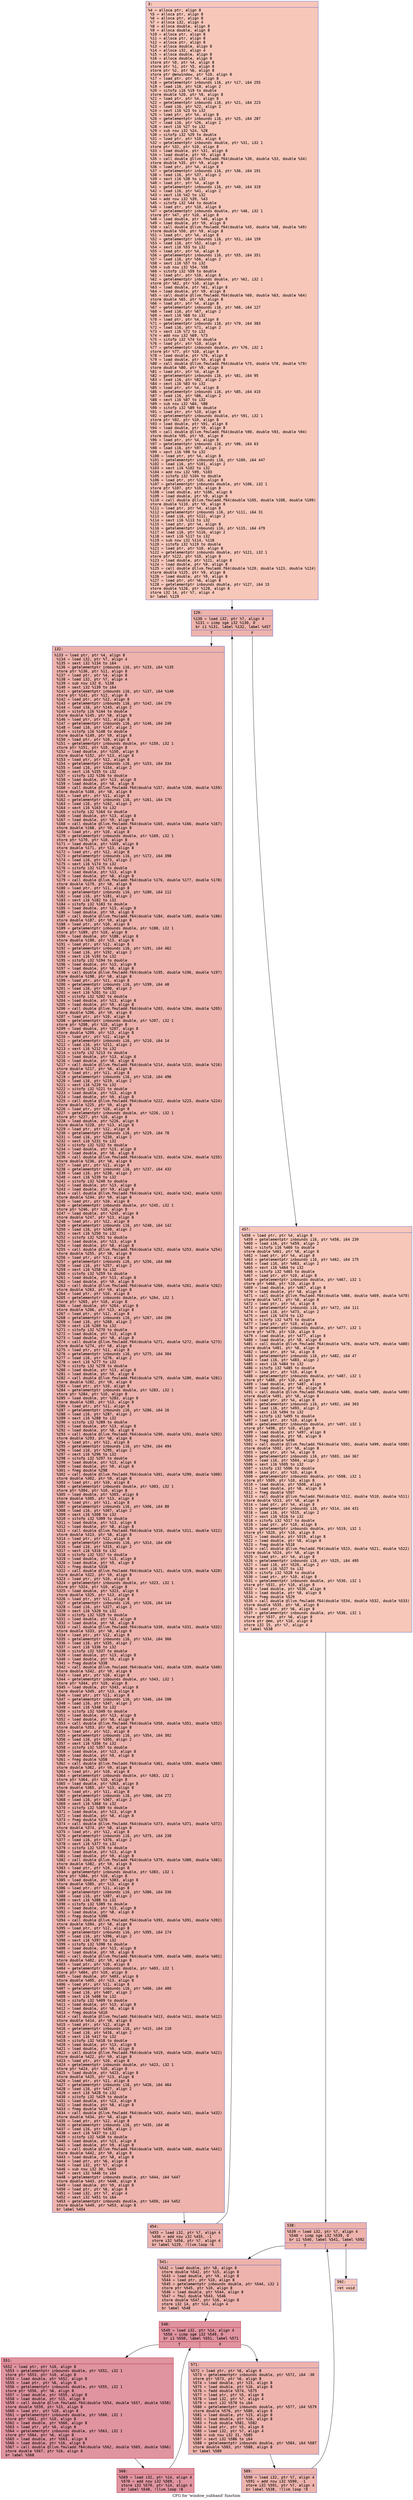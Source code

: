 digraph "CFG for 'window_subband' function" {
	label="CFG for 'window_subband' function";

	Node0x60000001d310 [shape=record,color="#3d50c3ff", style=filled, fillcolor="#ec7f6370" fontname="Courier",label="{3:\l|  %4 = alloca ptr, align 8\l  %5 = alloca ptr, align 8\l  %6 = alloca ptr, align 8\l  %7 = alloca i32, align 4\l  %8 = alloca double, align 8\l  %9 = alloca double, align 8\l  %10 = alloca ptr, align 8\l  %11 = alloca ptr, align 8\l  %12 = alloca ptr, align 8\l  %13 = alloca double, align 8\l  %14 = alloca i32, align 4\l  %15 = alloca double, align 8\l  %16 = alloca double, align 8\l  store ptr %0, ptr %4, align 8\l  store ptr %1, ptr %5, align 8\l  store ptr %2, ptr %6, align 8\l  store ptr @enwindow, ptr %10, align 8\l  %17 = load ptr, ptr %4, align 8\l  %18 = getelementptr inbounds i16, ptr %17, i64 255\l  %19 = load i16, ptr %18, align 2\l  %20 = sitofp i16 %19 to double\l  store double %20, ptr %9, align 8\l  %21 = load ptr, ptr %4, align 8\l  %22 = getelementptr inbounds i16, ptr %21, i64 223\l  %23 = load i16, ptr %22, align 2\l  %24 = sext i16 %23 to i32\l  %25 = load ptr, ptr %4, align 8\l  %26 = getelementptr inbounds i16, ptr %25, i64 287\l  %27 = load i16, ptr %26, align 2\l  %28 = sext i16 %27 to i32\l  %29 = sub nsw i32 %24, %28\l  %30 = sitofp i32 %29 to double\l  %31 = load ptr, ptr %10, align 8\l  %32 = getelementptr inbounds double, ptr %31, i32 1\l  store ptr %32, ptr %10, align 8\l  %33 = load double, ptr %31, align 8\l  %34 = load double, ptr %9, align 8\l  %35 = call double @llvm.fmuladd.f64(double %30, double %33, double %34)\l  store double %35, ptr %9, align 8\l  %36 = load ptr, ptr %4, align 8\l  %37 = getelementptr inbounds i16, ptr %36, i64 191\l  %38 = load i16, ptr %37, align 2\l  %39 = sext i16 %38 to i32\l  %40 = load ptr, ptr %4, align 8\l  %41 = getelementptr inbounds i16, ptr %40, i64 319\l  %42 = load i16, ptr %41, align 2\l  %43 = sext i16 %42 to i32\l  %44 = add nsw i32 %39, %43\l  %45 = sitofp i32 %44 to double\l  %46 = load ptr, ptr %10, align 8\l  %47 = getelementptr inbounds double, ptr %46, i32 1\l  store ptr %47, ptr %10, align 8\l  %48 = load double, ptr %46, align 8\l  %49 = load double, ptr %9, align 8\l  %50 = call double @llvm.fmuladd.f64(double %45, double %48, double %49)\l  store double %50, ptr %9, align 8\l  %51 = load ptr, ptr %4, align 8\l  %52 = getelementptr inbounds i16, ptr %51, i64 159\l  %53 = load i16, ptr %52, align 2\l  %54 = sext i16 %53 to i32\l  %55 = load ptr, ptr %4, align 8\l  %56 = getelementptr inbounds i16, ptr %55, i64 351\l  %57 = load i16, ptr %56, align 2\l  %58 = sext i16 %57 to i32\l  %59 = sub nsw i32 %54, %58\l  %60 = sitofp i32 %59 to double\l  %61 = load ptr, ptr %10, align 8\l  %62 = getelementptr inbounds double, ptr %61, i32 1\l  store ptr %62, ptr %10, align 8\l  %63 = load double, ptr %61, align 8\l  %64 = load double, ptr %9, align 8\l  %65 = call double @llvm.fmuladd.f64(double %60, double %63, double %64)\l  store double %65, ptr %9, align 8\l  %66 = load ptr, ptr %4, align 8\l  %67 = getelementptr inbounds i16, ptr %66, i64 127\l  %68 = load i16, ptr %67, align 2\l  %69 = sext i16 %68 to i32\l  %70 = load ptr, ptr %4, align 8\l  %71 = getelementptr inbounds i16, ptr %70, i64 383\l  %72 = load i16, ptr %71, align 2\l  %73 = sext i16 %72 to i32\l  %74 = add nsw i32 %69, %73\l  %75 = sitofp i32 %74 to double\l  %76 = load ptr, ptr %10, align 8\l  %77 = getelementptr inbounds double, ptr %76, i32 1\l  store ptr %77, ptr %10, align 8\l  %78 = load double, ptr %76, align 8\l  %79 = load double, ptr %9, align 8\l  %80 = call double @llvm.fmuladd.f64(double %75, double %78, double %79)\l  store double %80, ptr %9, align 8\l  %81 = load ptr, ptr %4, align 8\l  %82 = getelementptr inbounds i16, ptr %81, i64 95\l  %83 = load i16, ptr %82, align 2\l  %84 = sext i16 %83 to i32\l  %85 = load ptr, ptr %4, align 8\l  %86 = getelementptr inbounds i16, ptr %85, i64 415\l  %87 = load i16, ptr %86, align 2\l  %88 = sext i16 %87 to i32\l  %89 = sub nsw i32 %84, %88\l  %90 = sitofp i32 %89 to double\l  %91 = load ptr, ptr %10, align 8\l  %92 = getelementptr inbounds double, ptr %91, i32 1\l  store ptr %92, ptr %10, align 8\l  %93 = load double, ptr %91, align 8\l  %94 = load double, ptr %9, align 8\l  %95 = call double @llvm.fmuladd.f64(double %90, double %93, double %94)\l  store double %95, ptr %9, align 8\l  %96 = load ptr, ptr %4, align 8\l  %97 = getelementptr inbounds i16, ptr %96, i64 63\l  %98 = load i16, ptr %97, align 2\l  %99 = sext i16 %98 to i32\l  %100 = load ptr, ptr %4, align 8\l  %101 = getelementptr inbounds i16, ptr %100, i64 447\l  %102 = load i16, ptr %101, align 2\l  %103 = sext i16 %102 to i32\l  %104 = add nsw i32 %99, %103\l  %105 = sitofp i32 %104 to double\l  %106 = load ptr, ptr %10, align 8\l  %107 = getelementptr inbounds double, ptr %106, i32 1\l  store ptr %107, ptr %10, align 8\l  %108 = load double, ptr %106, align 8\l  %109 = load double, ptr %9, align 8\l  %110 = call double @llvm.fmuladd.f64(double %105, double %108, double %109)\l  store double %110, ptr %9, align 8\l  %111 = load ptr, ptr %4, align 8\l  %112 = getelementptr inbounds i16, ptr %111, i64 31\l  %113 = load i16, ptr %112, align 2\l  %114 = sext i16 %113 to i32\l  %115 = load ptr, ptr %4, align 8\l  %116 = getelementptr inbounds i16, ptr %115, i64 479\l  %117 = load i16, ptr %116, align 2\l  %118 = sext i16 %117 to i32\l  %119 = sub nsw i32 %114, %118\l  %120 = sitofp i32 %119 to double\l  %121 = load ptr, ptr %10, align 8\l  %122 = getelementptr inbounds double, ptr %121, i32 1\l  store ptr %122, ptr %10, align 8\l  %123 = load double, ptr %121, align 8\l  %124 = load double, ptr %9, align 8\l  %125 = call double @llvm.fmuladd.f64(double %120, double %123, double %124)\l  store double %125, ptr %9, align 8\l  %126 = load double, ptr %9, align 8\l  %127 = load ptr, ptr %6, align 8\l  %128 = getelementptr inbounds double, ptr %127, i64 15\l  store double %126, ptr %128, align 8\l  store i32 14, ptr %7, align 4\l  br label %129\l}"];
	Node0x60000001d310 -> Node0x60000001d360[tooltip="3 -> 129\nProbability 100.00%" ];
	Node0x60000001d360 [shape=record,color="#3d50c3ff", style=filled, fillcolor="#d6524470" fontname="Courier",label="{129:\l|  %130 = load i32, ptr %7, align 4\l  %131 = icmp sge i32 %130, 0\l  br i1 %131, label %132, label %457\l|{<s0>T|<s1>F}}"];
	Node0x60000001d360:s0 -> Node0x60000001d3b0[tooltip="129 -> 132\nProbability 96.88%" ];
	Node0x60000001d360:s1 -> Node0x60000001d450[tooltip="129 -> 457\nProbability 3.12%" ];
	Node0x60000001d3b0 [shape=record,color="#3d50c3ff", style=filled, fillcolor="#d6524470" fontname="Courier",label="{132:\l|  %133 = load ptr, ptr %4, align 8\l  %134 = load i32, ptr %7, align 4\l  %135 = sext i32 %134 to i64\l  %136 = getelementptr inbounds i16, ptr %133, i64 %135\l  store ptr %136, ptr %11, align 8\l  %137 = load ptr, ptr %4, align 8\l  %138 = load i32, ptr %7, align 4\l  %139 = sub nsw i32 0, %138\l  %140 = sext i32 %139 to i64\l  %141 = getelementptr inbounds i16, ptr %137, i64 %140\l  store ptr %141, ptr %12, align 8\l  %142 = load ptr, ptr %12, align 8\l  %143 = getelementptr inbounds i16, ptr %142, i64 270\l  %144 = load i16, ptr %143, align 2\l  %145 = sitofp i16 %144 to double\l  store double %145, ptr %8, align 8\l  %146 = load ptr, ptr %11, align 8\l  %147 = getelementptr inbounds i16, ptr %146, i64 240\l  %148 = load i16, ptr %147, align 2\l  %149 = sitofp i16 %148 to double\l  store double %149, ptr %9, align 8\l  %150 = load ptr, ptr %10, align 8\l  %151 = getelementptr inbounds double, ptr %150, i32 1\l  store ptr %151, ptr %10, align 8\l  %152 = load double, ptr %150, align 8\l  store double %152, ptr %13, align 8\l  %153 = load ptr, ptr %12, align 8\l  %154 = getelementptr inbounds i16, ptr %153, i64 334\l  %155 = load i16, ptr %154, align 2\l  %156 = sext i16 %155 to i32\l  %157 = sitofp i32 %156 to double\l  %158 = load double, ptr %13, align 8\l  %159 = load double, ptr %8, align 8\l  %160 = call double @llvm.fmuladd.f64(double %157, double %158, double %159)\l  store double %160, ptr %8, align 8\l  %161 = load ptr, ptr %11, align 8\l  %162 = getelementptr inbounds i16, ptr %161, i64 176\l  %163 = load i16, ptr %162, align 2\l  %164 = sext i16 %163 to i32\l  %165 = sitofp i32 %164 to double\l  %166 = load double, ptr %13, align 8\l  %167 = load double, ptr %9, align 8\l  %168 = call double @llvm.fmuladd.f64(double %165, double %166, double %167)\l  store double %168, ptr %9, align 8\l  %169 = load ptr, ptr %10, align 8\l  %170 = getelementptr inbounds double, ptr %169, i32 1\l  store ptr %170, ptr %10, align 8\l  %171 = load double, ptr %169, align 8\l  store double %171, ptr %13, align 8\l  %172 = load ptr, ptr %12, align 8\l  %173 = getelementptr inbounds i16, ptr %172, i64 398\l  %174 = load i16, ptr %173, align 2\l  %175 = sext i16 %174 to i32\l  %176 = sitofp i32 %175 to double\l  %177 = load double, ptr %13, align 8\l  %178 = load double, ptr %8, align 8\l  %179 = call double @llvm.fmuladd.f64(double %176, double %177, double %178)\l  store double %179, ptr %8, align 8\l  %180 = load ptr, ptr %11, align 8\l  %181 = getelementptr inbounds i16, ptr %180, i64 112\l  %182 = load i16, ptr %181, align 2\l  %183 = sext i16 %182 to i32\l  %184 = sitofp i32 %183 to double\l  %185 = load double, ptr %13, align 8\l  %186 = load double, ptr %9, align 8\l  %187 = call double @llvm.fmuladd.f64(double %184, double %185, double %186)\l  store double %187, ptr %9, align 8\l  %188 = load ptr, ptr %10, align 8\l  %189 = getelementptr inbounds double, ptr %188, i32 1\l  store ptr %189, ptr %10, align 8\l  %190 = load double, ptr %188, align 8\l  store double %190, ptr %13, align 8\l  %191 = load ptr, ptr %12, align 8\l  %192 = getelementptr inbounds i16, ptr %191, i64 462\l  %193 = load i16, ptr %192, align 2\l  %194 = sext i16 %193 to i32\l  %195 = sitofp i32 %194 to double\l  %196 = load double, ptr %13, align 8\l  %197 = load double, ptr %8, align 8\l  %198 = call double @llvm.fmuladd.f64(double %195, double %196, double %197)\l  store double %198, ptr %8, align 8\l  %199 = load ptr, ptr %11, align 8\l  %200 = getelementptr inbounds i16, ptr %199, i64 48\l  %201 = load i16, ptr %200, align 2\l  %202 = sext i16 %201 to i32\l  %203 = sitofp i32 %202 to double\l  %204 = load double, ptr %13, align 8\l  %205 = load double, ptr %9, align 8\l  %206 = call double @llvm.fmuladd.f64(double %203, double %204, double %205)\l  store double %206, ptr %9, align 8\l  %207 = load ptr, ptr %10, align 8\l  %208 = getelementptr inbounds double, ptr %207, i32 1\l  store ptr %208, ptr %10, align 8\l  %209 = load double, ptr %207, align 8\l  store double %209, ptr %13, align 8\l  %210 = load ptr, ptr %12, align 8\l  %211 = getelementptr inbounds i16, ptr %210, i64 14\l  %212 = load i16, ptr %211, align 2\l  %213 = sext i16 %212 to i32\l  %214 = sitofp i32 %213 to double\l  %215 = load double, ptr %13, align 8\l  %216 = load double, ptr %8, align 8\l  %217 = call double @llvm.fmuladd.f64(double %214, double %215, double %216)\l  store double %217, ptr %8, align 8\l  %218 = load ptr, ptr %11, align 8\l  %219 = getelementptr inbounds i16, ptr %218, i64 496\l  %220 = load i16, ptr %219, align 2\l  %221 = sext i16 %220 to i32\l  %222 = sitofp i32 %221 to double\l  %223 = load double, ptr %13, align 8\l  %224 = load double, ptr %9, align 8\l  %225 = call double @llvm.fmuladd.f64(double %222, double %223, double %224)\l  store double %225, ptr %9, align 8\l  %226 = load ptr, ptr %10, align 8\l  %227 = getelementptr inbounds double, ptr %226, i32 1\l  store ptr %227, ptr %10, align 8\l  %228 = load double, ptr %226, align 8\l  store double %228, ptr %13, align 8\l  %229 = load ptr, ptr %12, align 8\l  %230 = getelementptr inbounds i16, ptr %229, i64 78\l  %231 = load i16, ptr %230, align 2\l  %232 = sext i16 %231 to i32\l  %233 = sitofp i32 %232 to double\l  %234 = load double, ptr %13, align 8\l  %235 = load double, ptr %8, align 8\l  %236 = call double @llvm.fmuladd.f64(double %233, double %234, double %235)\l  store double %236, ptr %8, align 8\l  %237 = load ptr, ptr %11, align 8\l  %238 = getelementptr inbounds i16, ptr %237, i64 432\l  %239 = load i16, ptr %238, align 2\l  %240 = sext i16 %239 to i32\l  %241 = sitofp i32 %240 to double\l  %242 = load double, ptr %13, align 8\l  %243 = load double, ptr %9, align 8\l  %244 = call double @llvm.fmuladd.f64(double %241, double %242, double %243)\l  store double %244, ptr %9, align 8\l  %245 = load ptr, ptr %10, align 8\l  %246 = getelementptr inbounds double, ptr %245, i32 1\l  store ptr %246, ptr %10, align 8\l  %247 = load double, ptr %245, align 8\l  store double %247, ptr %13, align 8\l  %248 = load ptr, ptr %12, align 8\l  %249 = getelementptr inbounds i16, ptr %248, i64 142\l  %250 = load i16, ptr %249, align 2\l  %251 = sext i16 %250 to i32\l  %252 = sitofp i32 %251 to double\l  %253 = load double, ptr %13, align 8\l  %254 = load double, ptr %8, align 8\l  %255 = call double @llvm.fmuladd.f64(double %252, double %253, double %254)\l  store double %255, ptr %8, align 8\l  %256 = load ptr, ptr %11, align 8\l  %257 = getelementptr inbounds i16, ptr %256, i64 368\l  %258 = load i16, ptr %257, align 2\l  %259 = sext i16 %258 to i32\l  %260 = sitofp i32 %259 to double\l  %261 = load double, ptr %13, align 8\l  %262 = load double, ptr %9, align 8\l  %263 = call double @llvm.fmuladd.f64(double %260, double %261, double %262)\l  store double %263, ptr %9, align 8\l  %264 = load ptr, ptr %10, align 8\l  %265 = getelementptr inbounds double, ptr %264, i32 1\l  store ptr %265, ptr %10, align 8\l  %266 = load double, ptr %264, align 8\l  store double %266, ptr %13, align 8\l  %267 = load ptr, ptr %12, align 8\l  %268 = getelementptr inbounds i16, ptr %267, i64 206\l  %269 = load i16, ptr %268, align 2\l  %270 = sext i16 %269 to i32\l  %271 = sitofp i32 %270 to double\l  %272 = load double, ptr %13, align 8\l  %273 = load double, ptr %8, align 8\l  %274 = call double @llvm.fmuladd.f64(double %271, double %272, double %273)\l  store double %274, ptr %8, align 8\l  %275 = load ptr, ptr %11, align 8\l  %276 = getelementptr inbounds i16, ptr %275, i64 304\l  %277 = load i16, ptr %276, align 2\l  %278 = sext i16 %277 to i32\l  %279 = sitofp i32 %278 to double\l  %280 = load double, ptr %13, align 8\l  %281 = load double, ptr %9, align 8\l  %282 = call double @llvm.fmuladd.f64(double %279, double %280, double %281)\l  store double %282, ptr %9, align 8\l  %283 = load ptr, ptr %10, align 8\l  %284 = getelementptr inbounds double, ptr %283, i32 1\l  store ptr %284, ptr %10, align 8\l  %285 = load double, ptr %283, align 8\l  store double %285, ptr %13, align 8\l  %286 = load ptr, ptr %11, align 8\l  %287 = getelementptr inbounds i16, ptr %286, i64 16\l  %288 = load i16, ptr %287, align 2\l  %289 = sext i16 %288 to i32\l  %290 = sitofp i32 %289 to double\l  %291 = load double, ptr %13, align 8\l  %292 = load double, ptr %8, align 8\l  %293 = call double @llvm.fmuladd.f64(double %290, double %291, double %292)\l  store double %293, ptr %8, align 8\l  %294 = load ptr, ptr %12, align 8\l  %295 = getelementptr inbounds i16, ptr %294, i64 494\l  %296 = load i16, ptr %295, align 2\l  %297 = sext i16 %296 to i32\l  %298 = sitofp i32 %297 to double\l  %299 = load double, ptr %13, align 8\l  %300 = load double, ptr %9, align 8\l  %301 = fneg double %298\l  %302 = call double @llvm.fmuladd.f64(double %301, double %299, double %300)\l  store double %302, ptr %9, align 8\l  %303 = load ptr, ptr %10, align 8\l  %304 = getelementptr inbounds double, ptr %303, i32 1\l  store ptr %304, ptr %10, align 8\l  %305 = load double, ptr %303, align 8\l  store double %305, ptr %13, align 8\l  %306 = load ptr, ptr %11, align 8\l  %307 = getelementptr inbounds i16, ptr %306, i64 80\l  %308 = load i16, ptr %307, align 2\l  %309 = sext i16 %308 to i32\l  %310 = sitofp i32 %309 to double\l  %311 = load double, ptr %13, align 8\l  %312 = load double, ptr %8, align 8\l  %313 = call double @llvm.fmuladd.f64(double %310, double %311, double %312)\l  store double %313, ptr %8, align 8\l  %314 = load ptr, ptr %12, align 8\l  %315 = getelementptr inbounds i16, ptr %314, i64 430\l  %316 = load i16, ptr %315, align 2\l  %317 = sext i16 %316 to i32\l  %318 = sitofp i32 %317 to double\l  %319 = load double, ptr %13, align 8\l  %320 = load double, ptr %9, align 8\l  %321 = fneg double %318\l  %322 = call double @llvm.fmuladd.f64(double %321, double %319, double %320)\l  store double %322, ptr %9, align 8\l  %323 = load ptr, ptr %10, align 8\l  %324 = getelementptr inbounds double, ptr %323, i32 1\l  store ptr %324, ptr %10, align 8\l  %325 = load double, ptr %323, align 8\l  store double %325, ptr %13, align 8\l  %326 = load ptr, ptr %11, align 8\l  %327 = getelementptr inbounds i16, ptr %326, i64 144\l  %328 = load i16, ptr %327, align 2\l  %329 = sext i16 %328 to i32\l  %330 = sitofp i32 %329 to double\l  %331 = load double, ptr %13, align 8\l  %332 = load double, ptr %8, align 8\l  %333 = call double @llvm.fmuladd.f64(double %330, double %331, double %332)\l  store double %333, ptr %8, align 8\l  %334 = load ptr, ptr %12, align 8\l  %335 = getelementptr inbounds i16, ptr %334, i64 366\l  %336 = load i16, ptr %335, align 2\l  %337 = sext i16 %336 to i32\l  %338 = sitofp i32 %337 to double\l  %339 = load double, ptr %13, align 8\l  %340 = load double, ptr %9, align 8\l  %341 = fneg double %338\l  %342 = call double @llvm.fmuladd.f64(double %341, double %339, double %340)\l  store double %342, ptr %9, align 8\l  %343 = load ptr, ptr %10, align 8\l  %344 = getelementptr inbounds double, ptr %343, i32 1\l  store ptr %344, ptr %10, align 8\l  %345 = load double, ptr %343, align 8\l  store double %345, ptr %13, align 8\l  %346 = load ptr, ptr %11, align 8\l  %347 = getelementptr inbounds i16, ptr %346, i64 208\l  %348 = load i16, ptr %347, align 2\l  %349 = sext i16 %348 to i32\l  %350 = sitofp i32 %349 to double\l  %351 = load double, ptr %13, align 8\l  %352 = load double, ptr %8, align 8\l  %353 = call double @llvm.fmuladd.f64(double %350, double %351, double %352)\l  store double %353, ptr %8, align 8\l  %354 = load ptr, ptr %12, align 8\l  %355 = getelementptr inbounds i16, ptr %354, i64 302\l  %356 = load i16, ptr %355, align 2\l  %357 = sext i16 %356 to i32\l  %358 = sitofp i32 %357 to double\l  %359 = load double, ptr %13, align 8\l  %360 = load double, ptr %9, align 8\l  %361 = fneg double %358\l  %362 = call double @llvm.fmuladd.f64(double %361, double %359, double %360)\l  store double %362, ptr %9, align 8\l  %363 = load ptr, ptr %10, align 8\l  %364 = getelementptr inbounds double, ptr %363, i32 1\l  store ptr %364, ptr %10, align 8\l  %365 = load double, ptr %363, align 8\l  store double %365, ptr %13, align 8\l  %366 = load ptr, ptr %11, align 8\l  %367 = getelementptr inbounds i16, ptr %366, i64 272\l  %368 = load i16, ptr %367, align 2\l  %369 = sext i16 %368 to i32\l  %370 = sitofp i32 %369 to double\l  %371 = load double, ptr %13, align 8\l  %372 = load double, ptr %8, align 8\l  %373 = fneg double %370\l  %374 = call double @llvm.fmuladd.f64(double %373, double %371, double %372)\l  store double %374, ptr %8, align 8\l  %375 = load ptr, ptr %12, align 8\l  %376 = getelementptr inbounds i16, ptr %375, i64 238\l  %377 = load i16, ptr %376, align 2\l  %378 = sext i16 %377 to i32\l  %379 = sitofp i32 %378 to double\l  %380 = load double, ptr %13, align 8\l  %381 = load double, ptr %9, align 8\l  %382 = call double @llvm.fmuladd.f64(double %379, double %380, double %381)\l  store double %382, ptr %9, align 8\l  %383 = load ptr, ptr %10, align 8\l  %384 = getelementptr inbounds double, ptr %383, i32 1\l  store ptr %384, ptr %10, align 8\l  %385 = load double, ptr %383, align 8\l  store double %385, ptr %13, align 8\l  %386 = load ptr, ptr %11, align 8\l  %387 = getelementptr inbounds i16, ptr %386, i64 336\l  %388 = load i16, ptr %387, align 2\l  %389 = sext i16 %388 to i32\l  %390 = sitofp i32 %389 to double\l  %391 = load double, ptr %13, align 8\l  %392 = load double, ptr %8, align 8\l  %393 = fneg double %390\l  %394 = call double @llvm.fmuladd.f64(double %393, double %391, double %392)\l  store double %394, ptr %8, align 8\l  %395 = load ptr, ptr %12, align 8\l  %396 = getelementptr inbounds i16, ptr %395, i64 174\l  %397 = load i16, ptr %396, align 2\l  %398 = sext i16 %397 to i32\l  %399 = sitofp i32 %398 to double\l  %400 = load double, ptr %13, align 8\l  %401 = load double, ptr %9, align 8\l  %402 = call double @llvm.fmuladd.f64(double %399, double %400, double %401)\l  store double %402, ptr %9, align 8\l  %403 = load ptr, ptr %10, align 8\l  %404 = getelementptr inbounds double, ptr %403, i32 1\l  store ptr %404, ptr %10, align 8\l  %405 = load double, ptr %403, align 8\l  store double %405, ptr %13, align 8\l  %406 = load ptr, ptr %11, align 8\l  %407 = getelementptr inbounds i16, ptr %406, i64 400\l  %408 = load i16, ptr %407, align 2\l  %409 = sext i16 %408 to i32\l  %410 = sitofp i32 %409 to double\l  %411 = load double, ptr %13, align 8\l  %412 = load double, ptr %8, align 8\l  %413 = fneg double %410\l  %414 = call double @llvm.fmuladd.f64(double %413, double %411, double %412)\l  store double %414, ptr %8, align 8\l  %415 = load ptr, ptr %12, align 8\l  %416 = getelementptr inbounds i16, ptr %415, i64 110\l  %417 = load i16, ptr %416, align 2\l  %418 = sext i16 %417 to i32\l  %419 = sitofp i32 %418 to double\l  %420 = load double, ptr %13, align 8\l  %421 = load double, ptr %9, align 8\l  %422 = call double @llvm.fmuladd.f64(double %419, double %420, double %421)\l  store double %422, ptr %9, align 8\l  %423 = load ptr, ptr %10, align 8\l  %424 = getelementptr inbounds double, ptr %423, i32 1\l  store ptr %424, ptr %10, align 8\l  %425 = load double, ptr %423, align 8\l  store double %425, ptr %13, align 8\l  %426 = load ptr, ptr %11, align 8\l  %427 = getelementptr inbounds i16, ptr %426, i64 464\l  %428 = load i16, ptr %427, align 2\l  %429 = sext i16 %428 to i32\l  %430 = sitofp i32 %429 to double\l  %431 = load double, ptr %13, align 8\l  %432 = load double, ptr %8, align 8\l  %433 = fneg double %430\l  %434 = call double @llvm.fmuladd.f64(double %433, double %431, double %432)\l  store double %434, ptr %8, align 8\l  %435 = load ptr, ptr %12, align 8\l  %436 = getelementptr inbounds i16, ptr %435, i64 46\l  %437 = load i16, ptr %436, align 2\l  %438 = sext i16 %437 to i32\l  %439 = sitofp i32 %438 to double\l  %440 = load double, ptr %13, align 8\l  %441 = load double, ptr %9, align 8\l  %442 = call double @llvm.fmuladd.f64(double %439, double %440, double %441)\l  store double %442, ptr %9, align 8\l  %443 = load double, ptr %8, align 8\l  %444 = load ptr, ptr %6, align 8\l  %445 = load i32, ptr %7, align 4\l  %446 = sub nsw i32 30, %445\l  %447 = sext i32 %446 to i64\l  %448 = getelementptr inbounds double, ptr %444, i64 %447\l  store double %443, ptr %448, align 8\l  %449 = load double, ptr %9, align 8\l  %450 = load ptr, ptr %6, align 8\l  %451 = load i32, ptr %7, align 4\l  %452 = sext i32 %451 to i64\l  %453 = getelementptr inbounds double, ptr %450, i64 %452\l  store double %449, ptr %453, align 8\l  br label %454\l}"];
	Node0x60000001d3b0 -> Node0x60000001d400[tooltip="132 -> 454\nProbability 100.00%" ];
	Node0x60000001d400 [shape=record,color="#3d50c3ff", style=filled, fillcolor="#d6524470" fontname="Courier",label="{454:\l|  %455 = load i32, ptr %7, align 4\l  %456 = add nsw i32 %455, -1\l  store i32 %456, ptr %7, align 4\l  br label %129, !llvm.loop !6\l}"];
	Node0x60000001d400 -> Node0x60000001d360[tooltip="454 -> 129\nProbability 100.00%" ];
	Node0x60000001d450 [shape=record,color="#3d50c3ff", style=filled, fillcolor="#ec7f6370" fontname="Courier",label="{457:\l|  %458 = load ptr, ptr %4, align 8\l  %459 = getelementptr inbounds i16, ptr %458, i64 239\l  %460 = load i16, ptr %459, align 2\l  %461 = sitofp i16 %460 to double\l  store double %461, ptr %8, align 8\l  %462 = load ptr, ptr %4, align 8\l  %463 = getelementptr inbounds i16, ptr %462, i64 175\l  %464 = load i16, ptr %463, align 2\l  %465 = sext i16 %464 to i32\l  %466 = sitofp i32 %465 to double\l  %467 = load ptr, ptr %10, align 8\l  %468 = getelementptr inbounds double, ptr %467, i32 1\l  store ptr %468, ptr %10, align 8\l  %469 = load double, ptr %467, align 8\l  %470 = load double, ptr %8, align 8\l  %471 = call double @llvm.fmuladd.f64(double %466, double %469, double %470)\l  store double %471, ptr %8, align 8\l  %472 = load ptr, ptr %4, align 8\l  %473 = getelementptr inbounds i16, ptr %472, i64 111\l  %474 = load i16, ptr %473, align 2\l  %475 = sext i16 %474 to i32\l  %476 = sitofp i32 %475 to double\l  %477 = load ptr, ptr %10, align 8\l  %478 = getelementptr inbounds double, ptr %477, i32 1\l  store ptr %478, ptr %10, align 8\l  %479 = load double, ptr %477, align 8\l  %480 = load double, ptr %8, align 8\l  %481 = call double @llvm.fmuladd.f64(double %476, double %479, double %480)\l  store double %481, ptr %8, align 8\l  %482 = load ptr, ptr %4, align 8\l  %483 = getelementptr inbounds i16, ptr %482, i64 47\l  %484 = load i16, ptr %483, align 2\l  %485 = sext i16 %484 to i32\l  %486 = sitofp i32 %485 to double\l  %487 = load ptr, ptr %10, align 8\l  %488 = getelementptr inbounds double, ptr %487, i32 1\l  store ptr %488, ptr %10, align 8\l  %489 = load double, ptr %487, align 8\l  %490 = load double, ptr %8, align 8\l  %491 = call double @llvm.fmuladd.f64(double %486, double %489, double %490)\l  store double %491, ptr %8, align 8\l  %492 = load ptr, ptr %4, align 8\l  %493 = getelementptr inbounds i16, ptr %492, i64 303\l  %494 = load i16, ptr %493, align 2\l  %495 = sext i16 %494 to i32\l  %496 = sitofp i32 %495 to double\l  %497 = load ptr, ptr %10, align 8\l  %498 = getelementptr inbounds double, ptr %497, i32 1\l  store ptr %498, ptr %10, align 8\l  %499 = load double, ptr %497, align 8\l  %500 = load double, ptr %8, align 8\l  %501 = fneg double %496\l  %502 = call double @llvm.fmuladd.f64(double %501, double %499, double %500)\l  store double %502, ptr %8, align 8\l  %503 = load ptr, ptr %4, align 8\l  %504 = getelementptr inbounds i16, ptr %503, i64 367\l  %505 = load i16, ptr %504, align 2\l  %506 = sext i16 %505 to i32\l  %507 = sitofp i32 %506 to double\l  %508 = load ptr, ptr %10, align 8\l  %509 = getelementptr inbounds double, ptr %508, i32 1\l  store ptr %509, ptr %10, align 8\l  %510 = load double, ptr %508, align 8\l  %511 = load double, ptr %8, align 8\l  %512 = fneg double %507\l  %513 = call double @llvm.fmuladd.f64(double %512, double %510, double %511)\l  store double %513, ptr %8, align 8\l  %514 = load ptr, ptr %4, align 8\l  %515 = getelementptr inbounds i16, ptr %514, i64 431\l  %516 = load i16, ptr %515, align 2\l  %517 = sext i16 %516 to i32\l  %518 = sitofp i32 %517 to double\l  %519 = load ptr, ptr %10, align 8\l  %520 = getelementptr inbounds double, ptr %519, i32 1\l  store ptr %520, ptr %10, align 8\l  %521 = load double, ptr %519, align 8\l  %522 = load double, ptr %8, align 8\l  %523 = fneg double %518\l  %524 = call double @llvm.fmuladd.f64(double %523, double %521, double %522)\l  store double %524, ptr %8, align 8\l  %525 = load ptr, ptr %4, align 8\l  %526 = getelementptr inbounds i16, ptr %525, i64 495\l  %527 = load i16, ptr %526, align 2\l  %528 = sext i16 %527 to i32\l  %529 = sitofp i32 %528 to double\l  %530 = load ptr, ptr %10, align 8\l  %531 = getelementptr inbounds double, ptr %530, i32 1\l  store ptr %531, ptr %10, align 8\l  %532 = load double, ptr %530, align 8\l  %533 = load double, ptr %8, align 8\l  %534 = fneg double %529\l  %535 = call double @llvm.fmuladd.f64(double %534, double %532, double %533)\l  store double %535, ptr %8, align 8\l  %536 = load ptr, ptr %6, align 8\l  %537 = getelementptr inbounds double, ptr %536, i32 1\l  store ptr %537, ptr %6, align 8\l  store ptr @mm, ptr %10, align 8\l  store i32 15, ptr %7, align 4\l  br label %538\l}"];
	Node0x60000001d450 -> Node0x60000001d4a0[tooltip="457 -> 538\nProbability 100.00%" ];
	Node0x60000001d4a0 [shape=record,color="#3d50c3ff", style=filled, fillcolor="#d6524470" fontname="Courier",label="{538:\l|  %539 = load i32, ptr %7, align 4\l  %540 = icmp sge i32 %539, 0\l  br i1 %540, label %541, label %592\l|{<s0>T|<s1>F}}"];
	Node0x60000001d4a0:s0 -> Node0x60000001d4f0[tooltip="538 -> 541\nProbability 96.88%" ];
	Node0x60000001d4a0:s1 -> Node0x60000001d6d0[tooltip="538 -> 592\nProbability 3.12%" ];
	Node0x60000001d4f0 [shape=record,color="#3d50c3ff", style=filled, fillcolor="#d6524470" fontname="Courier",label="{541:\l|  %542 = load double, ptr %8, align 8\l  store double %542, ptr %15, align 8\l  %543 = load double, ptr %9, align 8\l  %544 = load ptr, ptr %10, align 8\l  %545 = getelementptr inbounds double, ptr %544, i32 1\l  store ptr %545, ptr %10, align 8\l  %546 = load double, ptr %544, align 8\l  %547 = fmul double %543, %546\l  store double %547, ptr %16, align 8\l  store i32 14, ptr %14, align 4\l  br label %548\l}"];
	Node0x60000001d4f0 -> Node0x60000001d540[tooltip="541 -> 548\nProbability 100.00%" ];
	Node0x60000001d540 [shape=record,color="#b70d28ff", style=filled, fillcolor="#b70d2870" fontname="Courier",label="{548:\l|  %549 = load i32, ptr %14, align 4\l  %550 = icmp sge i32 %549, 0\l  br i1 %550, label %551, label %571\l|{<s0>T|<s1>F}}"];
	Node0x60000001d540:s0 -> Node0x60000001d590[tooltip="548 -> 551\nProbability 96.88%" ];
	Node0x60000001d540:s1 -> Node0x60000001d630[tooltip="548 -> 571\nProbability 3.12%" ];
	Node0x60000001d590 [shape=record,color="#b70d28ff", style=filled, fillcolor="#b70d2870" fontname="Courier",label="{551:\l|  %552 = load ptr, ptr %10, align 8\l  %553 = getelementptr inbounds double, ptr %552, i32 1\l  store ptr %553, ptr %10, align 8\l  %554 = load double, ptr %552, align 8\l  %555 = load ptr, ptr %6, align 8\l  %556 = getelementptr inbounds double, ptr %555, i32 1\l  store ptr %556, ptr %6, align 8\l  %557 = load double, ptr %555, align 8\l  %558 = load double, ptr %15, align 8\l  %559 = call double @llvm.fmuladd.f64(double %554, double %557, double %558)\l  store double %559, ptr %15, align 8\l  %560 = load ptr, ptr %10, align 8\l  %561 = getelementptr inbounds double, ptr %560, i32 1\l  store ptr %561, ptr %10, align 8\l  %562 = load double, ptr %560, align 8\l  %563 = load ptr, ptr %6, align 8\l  %564 = getelementptr inbounds double, ptr %563, i32 1\l  store ptr %564, ptr %6, align 8\l  %565 = load double, ptr %563, align 8\l  %566 = load double, ptr %16, align 8\l  %567 = call double @llvm.fmuladd.f64(double %562, double %565, double %566)\l  store double %567, ptr %16, align 8\l  br label %568\l}"];
	Node0x60000001d590 -> Node0x60000001d5e0[tooltip="551 -> 568\nProbability 100.00%" ];
	Node0x60000001d5e0 [shape=record,color="#b70d28ff", style=filled, fillcolor="#b70d2870" fontname="Courier",label="{568:\l|  %569 = load i32, ptr %14, align 4\l  %570 = add nsw i32 %569, -1\l  store i32 %570, ptr %14, align 4\l  br label %548, !llvm.loop !8\l}"];
	Node0x60000001d5e0 -> Node0x60000001d540[tooltip="568 -> 548\nProbability 100.00%" ];
	Node0x60000001d630 [shape=record,color="#3d50c3ff", style=filled, fillcolor="#d6524470" fontname="Courier",label="{571:\l|  %572 = load ptr, ptr %6, align 8\l  %573 = getelementptr inbounds double, ptr %572, i64 -30\l  store ptr %573, ptr %6, align 8\l  %574 = load double, ptr %15, align 8\l  %575 = load double, ptr %16, align 8\l  %576 = fadd double %574, %575\l  %577 = load ptr, ptr %5, align 8\l  %578 = load i32, ptr %7, align 4\l  %579 = sext i32 %578 to i64\l  %580 = getelementptr inbounds double, ptr %577, i64 %579\l  store double %576, ptr %580, align 8\l  %581 = load double, ptr %15, align 8\l  %582 = load double, ptr %16, align 8\l  %583 = fsub double %581, %582\l  %584 = load ptr, ptr %5, align 8\l  %585 = load i32, ptr %7, align 4\l  %586 = sub nsw i32 31, %585\l  %587 = sext i32 %586 to i64\l  %588 = getelementptr inbounds double, ptr %584, i64 %587\l  store double %583, ptr %588, align 8\l  br label %589\l}"];
	Node0x60000001d630 -> Node0x60000001d680[tooltip="571 -> 589\nProbability 100.00%" ];
	Node0x60000001d680 [shape=record,color="#3d50c3ff", style=filled, fillcolor="#d6524470" fontname="Courier",label="{589:\l|  %590 = load i32, ptr %7, align 4\l  %591 = add nsw i32 %590, -1\l  store i32 %591, ptr %7, align 4\l  br label %538, !llvm.loop !9\l}"];
	Node0x60000001d680 -> Node0x60000001d4a0[tooltip="589 -> 538\nProbability 100.00%" ];
	Node0x60000001d6d0 [shape=record,color="#3d50c3ff", style=filled, fillcolor="#ec7f6370" fontname="Courier",label="{592:\l|  ret void\l}"];
}
